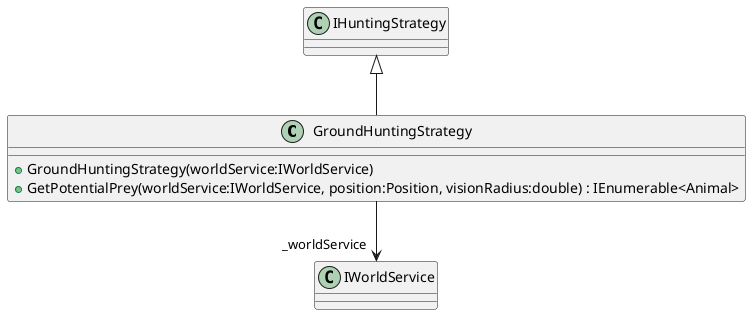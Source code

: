 @startuml
class GroundHuntingStrategy {
    + GroundHuntingStrategy(worldService:IWorldService)
    + GetPotentialPrey(worldService:IWorldService, position:Position, visionRadius:double) : IEnumerable<Animal>
}
IHuntingStrategy <|-- GroundHuntingStrategy
GroundHuntingStrategy --> "_worldService" IWorldService
@enduml
